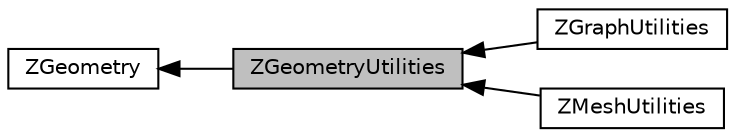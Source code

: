 digraph "ZGeometryUtilities"
{
  edge [fontname="Helvetica",fontsize="10",labelfontname="Helvetica",labelfontsize="10"];
  node [fontname="Helvetica",fontsize="10",shape=record];
  rankdir=LR;
  Node1 [label="ZGeometry",height=0.2,width=0.4,color="black", fillcolor="white", style="filled",URL="$group__z_geometry.html",tooltip="The geometry classes, modifier and utility methods of the library. "];
  Node2 [label="ZGraphUtilities",height=0.2,width=0.4,color="black", fillcolor="white", style="filled",URL="$group__z_graph_utilities.html",tooltip="Collection of utility methods for graphs. "];
  Node3 [label="ZMeshUtilities",height=0.2,width=0.4,color="black", fillcolor="white", style="filled",URL="$group__z_mesh_utilities.html",tooltip="Collection of utility methods for meshes. "];
  Node0 [label="ZGeometryUtilities",height=0.2,width=0.4,color="black", fillcolor="grey75", style="filled", fontcolor="black"];
  Node1->Node0 [shape=plaintext, dir="back", style="solid"];
  Node0->Node2 [shape=plaintext, dir="back", style="solid"];
  Node0->Node3 [shape=plaintext, dir="back", style="solid"];
}
